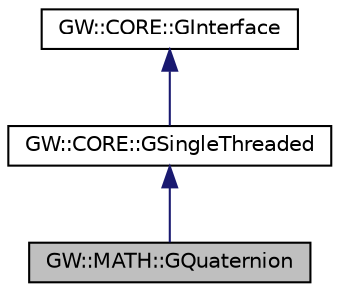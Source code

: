 digraph "GW::MATH::GQuaternion"
{
  edge [fontname="Helvetica",fontsize="10",labelfontname="Helvetica",labelfontsize="10"];
  node [fontname="Helvetica",fontsize="10",shape=record];
  Node0 [label="GW::MATH::GQuaternion",height=0.2,width=0.4,color="black", fillcolor="grey75", style="filled", fontcolor="black"];
  Node1 -> Node0 [dir="back",color="midnightblue",fontsize="10",style="solid",fontname="Helvetica"];
  Node1 [label="GW::CORE::GSingleThreaded",height=0.2,width=0.4,color="black", fillcolor="white", style="filled",URL="$classGW_1_1CORE_1_1GSingleThreaded.html",tooltip="This interface is only used to label and query interfaces which are not designed internally to suppor..."];
  Node2 -> Node1 [dir="back",color="midnightblue",fontsize="10",style="solid",fontname="Helvetica"];
  Node2 [label="GW::CORE::GInterface",height=0.2,width=0.4,color="black", fillcolor="white", style="filled",URL="$classGW_1_1CORE_1_1GInterface.html",tooltip="Base interface all Gateware interfaces must support at a minimum. "];
}
